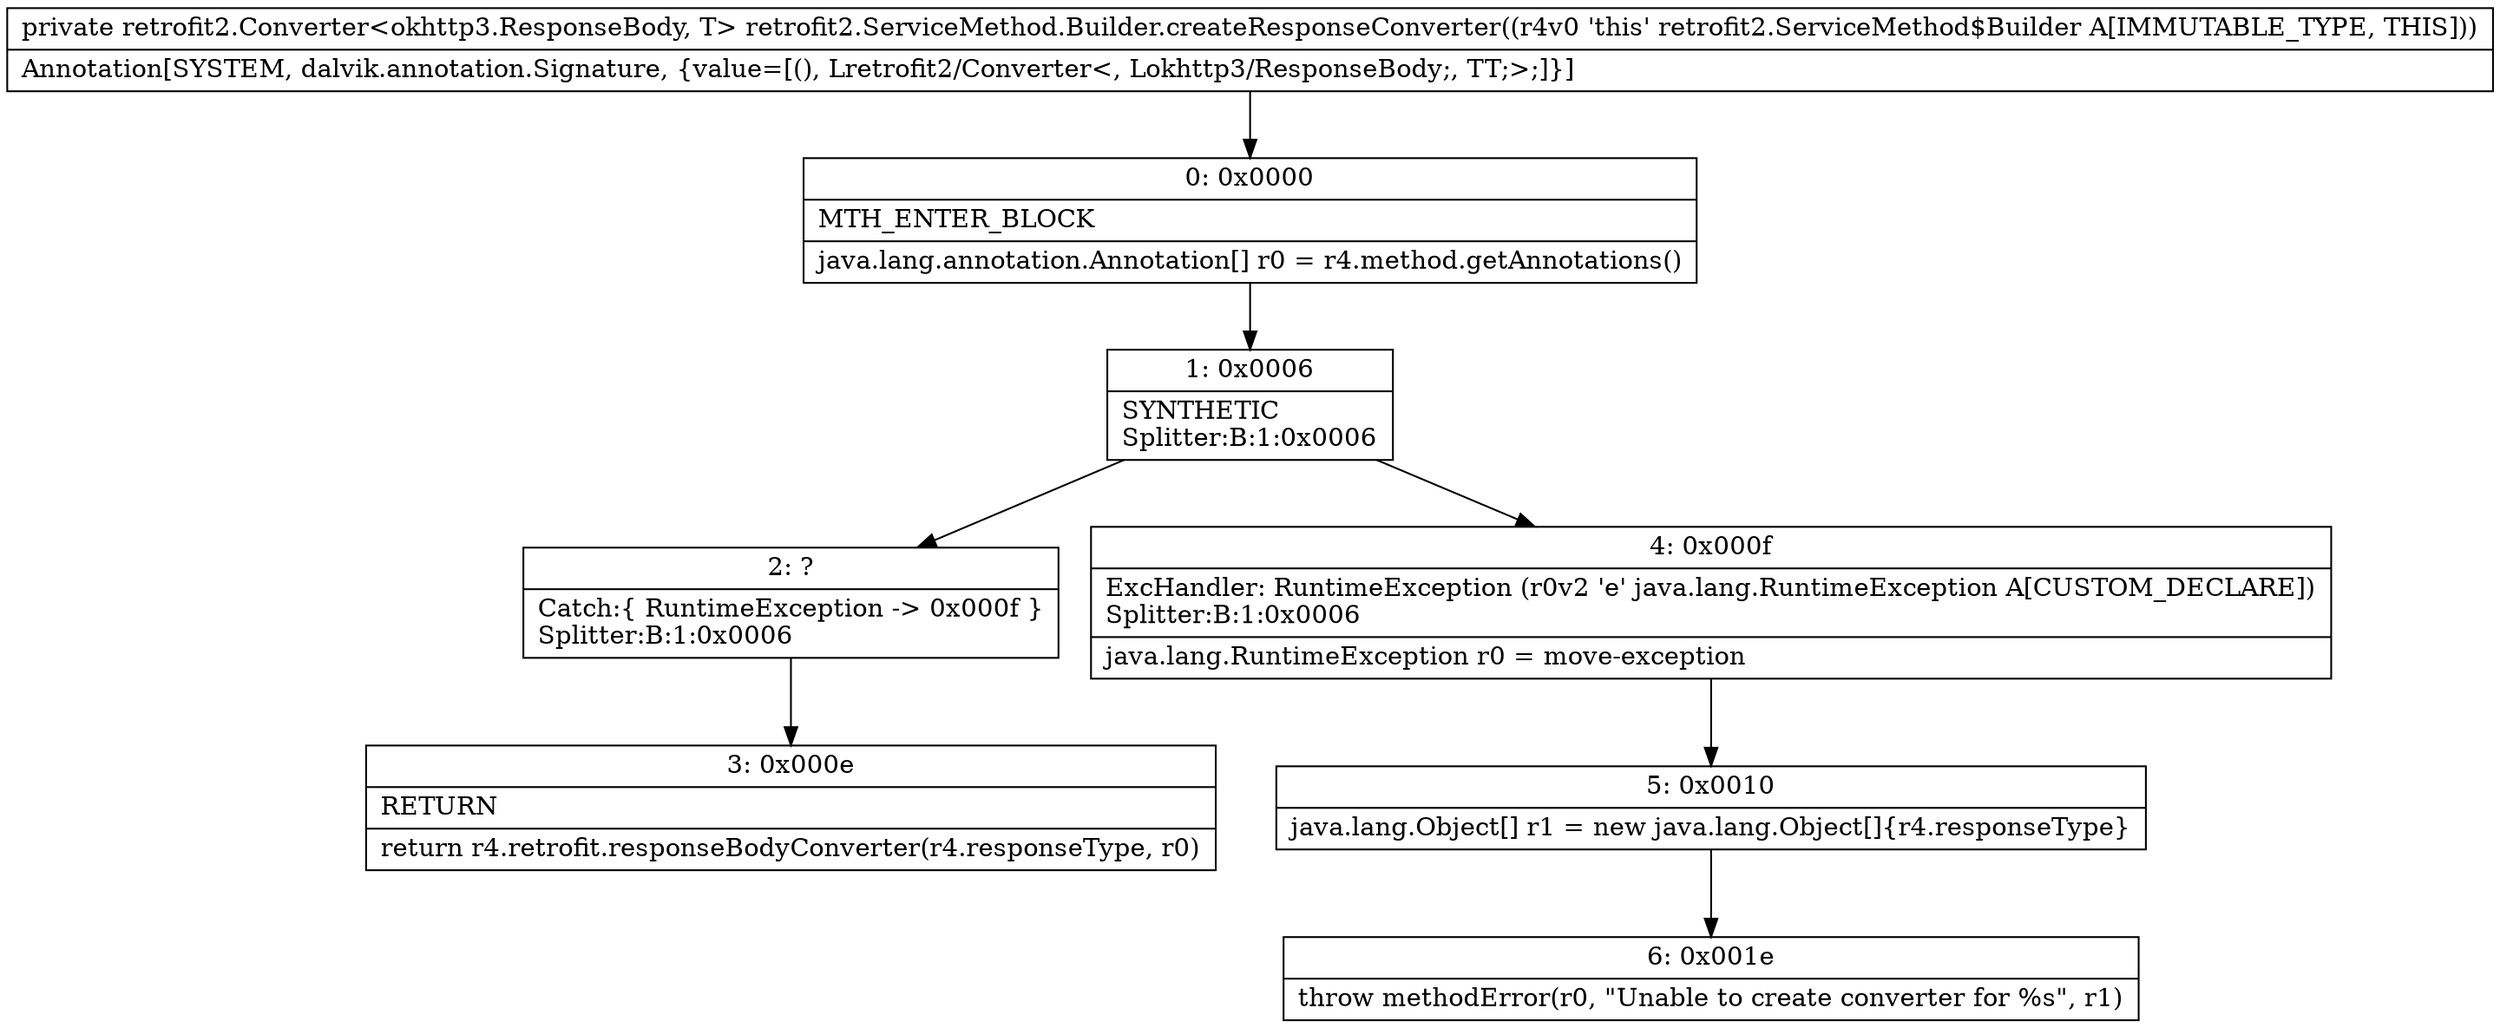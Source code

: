 digraph "CFG forretrofit2.ServiceMethod.Builder.createResponseConverter()Lretrofit2\/Converter;" {
Node_0 [shape=record,label="{0\:\ 0x0000|MTH_ENTER_BLOCK\l|java.lang.annotation.Annotation[] r0 = r4.method.getAnnotations()\l}"];
Node_1 [shape=record,label="{1\:\ 0x0006|SYNTHETIC\lSplitter:B:1:0x0006\l}"];
Node_2 [shape=record,label="{2\:\ ?|Catch:\{ RuntimeException \-\> 0x000f \}\lSplitter:B:1:0x0006\l}"];
Node_3 [shape=record,label="{3\:\ 0x000e|RETURN\l|return r4.retrofit.responseBodyConverter(r4.responseType, r0)\l}"];
Node_4 [shape=record,label="{4\:\ 0x000f|ExcHandler: RuntimeException (r0v2 'e' java.lang.RuntimeException A[CUSTOM_DECLARE])\lSplitter:B:1:0x0006\l|java.lang.RuntimeException r0 = move\-exception\l}"];
Node_5 [shape=record,label="{5\:\ 0x0010|java.lang.Object[] r1 = new java.lang.Object[]\{r4.responseType\}\l}"];
Node_6 [shape=record,label="{6\:\ 0x001e|throw methodError(r0, \"Unable to create converter for %s\", r1)\l}"];
MethodNode[shape=record,label="{private retrofit2.Converter\<okhttp3.ResponseBody, T\> retrofit2.ServiceMethod.Builder.createResponseConverter((r4v0 'this' retrofit2.ServiceMethod$Builder A[IMMUTABLE_TYPE, THIS]))  | Annotation[SYSTEM, dalvik.annotation.Signature, \{value=[(), Lretrofit2\/Converter\<, Lokhttp3\/ResponseBody;, TT;\>;]\}]\l}"];
MethodNode -> Node_0;
Node_0 -> Node_1;
Node_1 -> Node_2;
Node_1 -> Node_4;
Node_2 -> Node_3;
Node_4 -> Node_5;
Node_5 -> Node_6;
}

